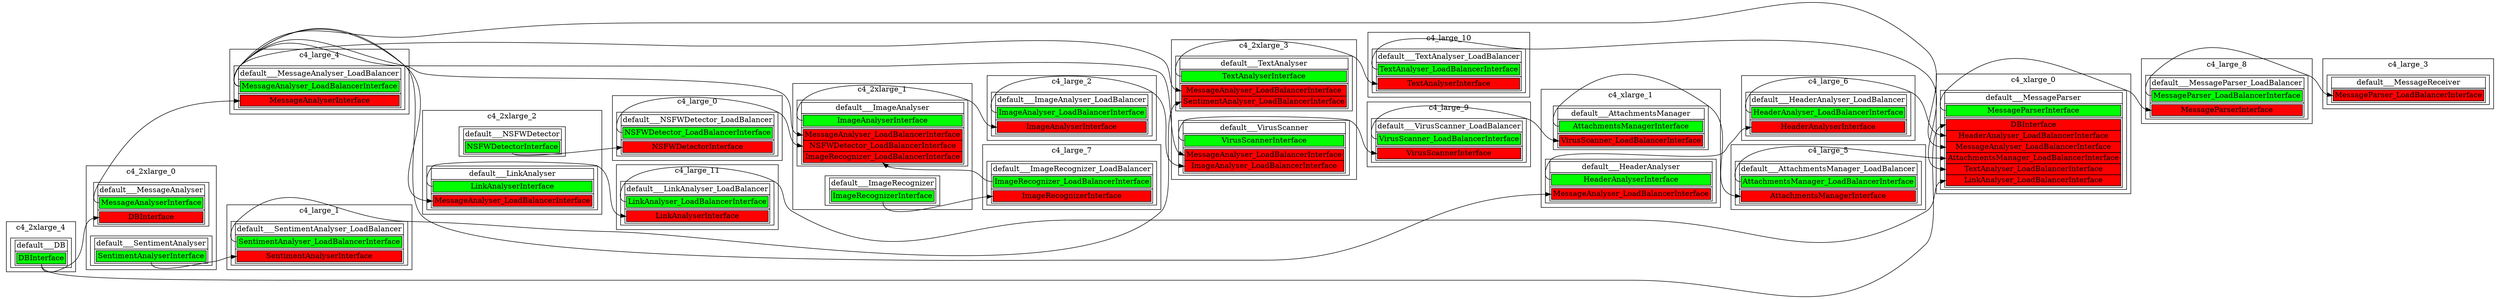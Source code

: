 digraph Configuration {
rankdir=LR;
subgraph cluster_c4_large_5 {
label = "c4_large_5";
comp_10 [shape=box,label=<
<table border="0" cellborder="1" cellspacing="0"><tr><td colspan="2">default___AttachmentsManager_LoadBalancer</td></tr>
<tr><td><table border="0" cellborder="1" cellspacing="0" bgcolor="green">
<tr><td port="prov_AttachmentsManager_LoadBalancerInterface">AttachmentsManager_LoadBalancerInterface</td></tr>
</table></td></tr>
<tr><td><table border="0" cellborder="1" cellspacing="0" bgcolor="red">
<tr><td port="req_AttachmentsManagerInterface">AttachmentsManagerInterface</td></tr>
</table></td></tr>
</table>
>];
}
subgraph cluster_c4_large_10 {
label = "c4_large_10";
comp_5 [shape=box,label=<
<table border="0" cellborder="1" cellspacing="0"><tr><td colspan="2">default___TextAnalyser_LoadBalancer</td></tr>
<tr><td><table border="0" cellborder="1" cellspacing="0" bgcolor="green">
<tr><td port="prov_TextAnalyser_LoadBalancerInterface">TextAnalyser_LoadBalancerInterface</td></tr>
</table></td></tr>
<tr><td><table border="0" cellborder="1" cellspacing="0" bgcolor="red">
<tr><td port="req_TextAnalyserInterface">TextAnalyserInterface</td></tr>
</table></td></tr>
</table>
>];
}
subgraph cluster_c4_xlarge_0 {
label = "c4_xlarge_0";
comp_3 [shape=box,label=<
<table border="0" cellborder="1" cellspacing="0"><tr><td colspan="2">default___MessageParser</td></tr>
<tr><td><table border="0" cellborder="1" cellspacing="0" bgcolor="green">
<tr><td port="prov_MessageParserInterface">MessageParserInterface</td></tr>
</table></td></tr>
<tr><td><table border="0" cellborder="1" cellspacing="0" bgcolor="red">
<tr><td port="req_DBInterface">DBInterface</td></tr>
<tr><td port="req_HeaderAnalyser_LoadBalancerInterface">HeaderAnalyser_LoadBalancerInterface</td></tr>
<tr><td port="req_MessageAnalyser_LoadBalancerInterface">MessageAnalyser_LoadBalancerInterface</td></tr>
<tr><td port="req_AttachmentsManager_LoadBalancerInterface">AttachmentsManager_LoadBalancerInterface</td></tr>
<tr><td port="req_TextAnalyser_LoadBalancerInterface">TextAnalyser_LoadBalancerInterface</td></tr>
<tr><td port="req_LinkAnalyser_LoadBalancerInterface">LinkAnalyser_LoadBalancerInterface</td></tr>
</table></td></tr>
</table>
>];
}
subgraph cluster_c4_large_2 {
label = "c4_large_2";
comp_9 [shape=box,label=<
<table border="0" cellborder="1" cellspacing="0"><tr><td colspan="2">default___ImageAnalyser_LoadBalancer</td></tr>
<tr><td><table border="0" cellborder="1" cellspacing="0" bgcolor="green">
<tr><td port="prov_ImageAnalyser_LoadBalancerInterface">ImageAnalyser_LoadBalancerInterface</td></tr>
</table></td></tr>
<tr><td><table border="0" cellborder="1" cellspacing="0" bgcolor="red">
<tr><td port="req_ImageAnalyserInterface">ImageAnalyserInterface</td></tr>
</table></td></tr>
</table>
>];
}
subgraph cluster_c4_2xlarge_1 {
label = "c4_2xlarge_1";
comp_16 [shape=box,label=<
<table border="0" cellborder="1" cellspacing="0"><tr><td colspan="2">default___ImageRecognizer</td></tr>
<tr><td><table border="0" cellborder="1" cellspacing="0" bgcolor="green">
<tr><td port="prov_ImageRecognizerInterface">ImageRecognizerInterface</td></tr>
</table></td></tr>
</table>
>];
comp_17 [shape=box,label=<
<table border="0" cellborder="1" cellspacing="0"><tr><td colspan="2">default___ImageAnalyser</td></tr>
<tr><td><table border="0" cellborder="1" cellspacing="0" bgcolor="green">
<tr><td port="prov_ImageAnalyserInterface">ImageAnalyserInterface</td></tr>
</table></td></tr>
<tr><td><table border="0" cellborder="1" cellspacing="0" bgcolor="red">
<tr><td port="req_MessageAnalyser_LoadBalancerInterface">MessageAnalyser_LoadBalancerInterface</td></tr>
<tr><td port="req_NSFWDetector_LoadBalancerInterface">NSFWDetector_LoadBalancerInterface</td></tr>
<tr><td port="req_ImageRecognizer_LoadBalancerInterface">ImageRecognizer_LoadBalancerInterface</td></tr>
</table></td></tr>
</table>
>];
}
subgraph cluster_c4_large_6 {
label = "c4_large_6";
comp_13 [shape=box,label=<
<table border="0" cellborder="1" cellspacing="0"><tr><td colspan="2">default___HeaderAnalyser_LoadBalancer</td></tr>
<tr><td><table border="0" cellborder="1" cellspacing="0" bgcolor="green">
<tr><td port="prov_HeaderAnalyser_LoadBalancerInterface">HeaderAnalyser_LoadBalancerInterface</td></tr>
</table></td></tr>
<tr><td><table border="0" cellborder="1" cellspacing="0" bgcolor="red">
<tr><td port="req_HeaderAnalyserInterface">HeaderAnalyserInterface</td></tr>
</table></td></tr>
</table>
>];
}
subgraph cluster_c4_large_11 {
label = "c4_large_11";
comp_4 [shape=box,label=<
<table border="0" cellborder="1" cellspacing="0"><tr><td colspan="2">default___LinkAnalyser_LoadBalancer</td></tr>
<tr><td><table border="0" cellborder="1" cellspacing="0" bgcolor="green">
<tr><td port="prov_LinkAnalyser_LoadBalancerInterface">LinkAnalyser_LoadBalancerInterface</td></tr>
</table></td></tr>
<tr><td><table border="0" cellborder="1" cellspacing="0" bgcolor="red">
<tr><td port="req_LinkAnalyserInterface">LinkAnalyserInterface</td></tr>
</table></td></tr>
</table>
>];
}
subgraph cluster_c4_large_8 {
label = "c4_large_8";
comp_15 [shape=box,label=<
<table border="0" cellborder="1" cellspacing="0"><tr><td colspan="2">default___MessageParser_LoadBalancer</td></tr>
<tr><td><table border="0" cellborder="1" cellspacing="0" bgcolor="green">
<tr><td port="prov_MessageParser_LoadBalancerInterface">MessageParser_LoadBalancerInterface</td></tr>
</table></td></tr>
<tr><td><table border="0" cellborder="1" cellspacing="0" bgcolor="red">
<tr><td port="req_MessageParserInterface">MessageParserInterface</td></tr>
</table></td></tr>
</table>
>];
}
subgraph cluster_c4_large_3 {
label = "c4_large_3";
comp_8 [shape=box,label=<
<table border="0" cellborder="1" cellspacing="0"><tr><td colspan="2">default___MessageReceiver</td></tr>
<tr><td><table border="0" cellborder="1" cellspacing="0" bgcolor="red">
<tr><td port="req_MessageParser_LoadBalancerInterface">MessageParser_LoadBalancerInterface</td></tr>
</table></td></tr>
</table>
>];
}
subgraph cluster_c4_large_7 {
label = "c4_large_7";
comp_12 [shape=box,label=<
<table border="0" cellborder="1" cellspacing="0"><tr><td colspan="2">default___ImageRecognizer_LoadBalancer</td></tr>
<tr><td><table border="0" cellborder="1" cellspacing="0" bgcolor="green">
<tr><td port="prov_ImageRecognizer_LoadBalancerInterface">ImageRecognizer_LoadBalancerInterface</td></tr>
</table></td></tr>
<tr><td><table border="0" cellborder="1" cellspacing="0" bgcolor="red">
<tr><td port="req_ImageRecognizerInterface">ImageRecognizerInterface</td></tr>
</table></td></tr>
</table>
>];
}
subgraph cluster_c4_large_9 {
label = "c4_large_9";
comp_14 [shape=box,label=<
<table border="0" cellborder="1" cellspacing="0"><tr><td colspan="2">default___VirusScanner_LoadBalancer</td></tr>
<tr><td><table border="0" cellborder="1" cellspacing="0" bgcolor="green">
<tr><td port="prov_VirusScanner_LoadBalancerInterface">VirusScanner_LoadBalancerInterface</td></tr>
</table></td></tr>
<tr><td><table border="0" cellborder="1" cellspacing="0" bgcolor="red">
<tr><td port="req_VirusScannerInterface">VirusScannerInterface</td></tr>
</table></td></tr>
</table>
>];
}
subgraph cluster_c4_large_0 {
label = "c4_large_0";
comp_7 [shape=box,label=<
<table border="0" cellborder="1" cellspacing="0"><tr><td colspan="2">default___NSFWDetector_LoadBalancer</td></tr>
<tr><td><table border="0" cellborder="1" cellspacing="0" bgcolor="green">
<tr><td port="prov_NSFWDetector_LoadBalancerInterface">NSFWDetector_LoadBalancerInterface</td></tr>
</table></td></tr>
<tr><td><table border="0" cellborder="1" cellspacing="0" bgcolor="red">
<tr><td port="req_NSFWDetectorInterface">NSFWDetectorInterface</td></tr>
</table></td></tr>
</table>
>];
}
subgraph cluster_c4_2xlarge_2 {
label = "c4_2xlarge_2";
comp_22 [shape=box,label=<
<table border="0" cellborder="1" cellspacing="0"><tr><td colspan="2">default___NSFWDetector</td></tr>
<tr><td><table border="0" cellborder="1" cellspacing="0" bgcolor="green">
<tr><td port="prov_NSFWDetectorInterface">NSFWDetectorInterface</td></tr>
</table></td></tr>
</table>
>];
comp_23 [shape=box,label=<
<table border="0" cellborder="1" cellspacing="0"><tr><td colspan="2">default___LinkAnalyser</td></tr>
<tr><td><table border="0" cellborder="1" cellspacing="0" bgcolor="green">
<tr><td port="prov_LinkAnalyserInterface">LinkAnalyserInterface</td></tr>
</table></td></tr>
<tr><td><table border="0" cellborder="1" cellspacing="0" bgcolor="red">
<tr><td port="req_MessageAnalyser_LoadBalancerInterface">MessageAnalyser_LoadBalancerInterface</td></tr>
</table></td></tr>
</table>
>];
}
subgraph cluster_c4_large_4 {
label = "c4_large_4";
comp_11 [shape=box,label=<
<table border="0" cellborder="1" cellspacing="0"><tr><td colspan="2">default___MessageAnalyser_LoadBalancer</td></tr>
<tr><td><table border="0" cellborder="1" cellspacing="0" bgcolor="green">
<tr><td port="prov_MessageAnalyser_LoadBalancerInterface">MessageAnalyser_LoadBalancerInterface</td></tr>
</table></td></tr>
<tr><td><table border="0" cellborder="1" cellspacing="0" bgcolor="red">
<tr><td port="req_MessageAnalyserInterface">MessageAnalyserInterface</td></tr>
</table></td></tr>
</table>
>];
}
subgraph cluster_c4_2xlarge_4 {
label = "c4_2xlarge_4";
comp_24 [shape=box,label=<
<table border="0" cellborder="1" cellspacing="0"><tr><td colspan="2">default___DB</td></tr>
<tr><td><table border="0" cellborder="1" cellspacing="0" bgcolor="green">
<tr><td port="prov_DBInterface">DBInterface</td></tr>
</table></td></tr>
</table>
>];
}
subgraph cluster_c4_large_1 {
label = "c4_large_1";
comp_6 [shape=box,label=<
<table border="0" cellborder="1" cellspacing="0"><tr><td colspan="2">default___SentimentAnalyser_LoadBalancer</td></tr>
<tr><td><table border="0" cellborder="1" cellspacing="0" bgcolor="green">
<tr><td port="prov_SentimentAnalyser_LoadBalancerInterface">SentimentAnalyser_LoadBalancerInterface</td></tr>
</table></td></tr>
<tr><td><table border="0" cellborder="1" cellspacing="0" bgcolor="red">
<tr><td port="req_SentimentAnalyserInterface">SentimentAnalyserInterface</td></tr>
</table></td></tr>
</table>
>];
}
subgraph cluster_c4_2xlarge_3 {
label = "c4_2xlarge_3";
comp_20 [shape=box,label=<
<table border="0" cellborder="1" cellspacing="0"><tr><td colspan="2">default___TextAnalyser</td></tr>
<tr><td><table border="0" cellborder="1" cellspacing="0" bgcolor="green">
<tr><td port="prov_TextAnalyserInterface">TextAnalyserInterface</td></tr>
</table></td></tr>
<tr><td><table border="0" cellborder="1" cellspacing="0" bgcolor="red">
<tr><td port="req_MessageAnalyser_LoadBalancerInterface">MessageAnalyser_LoadBalancerInterface</td></tr>
<tr><td port="req_SentimentAnalyser_LoadBalancerInterface">SentimentAnalyser_LoadBalancerInterface</td></tr>
</table></td></tr>
</table>
>];
comp_21 [shape=box,label=<
<table border="0" cellborder="1" cellspacing="0"><tr><td colspan="2">default___VirusScanner</td></tr>
<tr><td><table border="0" cellborder="1" cellspacing="0" bgcolor="green">
<tr><td port="prov_VirusScannerInterface">VirusScannerInterface</td></tr>
</table></td></tr>
<tr><td><table border="0" cellborder="1" cellspacing="0" bgcolor="red">
<tr><td port="req_MessageAnalyser_LoadBalancerInterface">MessageAnalyser_LoadBalancerInterface</td></tr>
<tr><td port="req_ImageAnalyser_LoadBalancerInterface">ImageAnalyser_LoadBalancerInterface</td></tr>
</table></td></tr>
</table>
>];
}
subgraph cluster_c4_2xlarge_0 {
label = "c4_2xlarge_0";
comp_18 [shape=box,label=<
<table border="0" cellborder="1" cellspacing="0"><tr><td colspan="2">default___SentimentAnalyser</td></tr>
<tr><td><table border="0" cellborder="1" cellspacing="0" bgcolor="green">
<tr><td port="prov_SentimentAnalyserInterface">SentimentAnalyserInterface</td></tr>
</table></td></tr>
</table>
>];
comp_19 [shape=box,label=<
<table border="0" cellborder="1" cellspacing="0"><tr><td colspan="2">default___MessageAnalyser</td></tr>
<tr><td><table border="0" cellborder="1" cellspacing="0" bgcolor="green">
<tr><td port="prov_MessageAnalyserInterface">MessageAnalyserInterface</td></tr>
</table></td></tr>
<tr><td><table border="0" cellborder="1" cellspacing="0" bgcolor="red">
<tr><td port="req_DBInterface">DBInterface</td></tr>
</table></td></tr>
</table>
>];
}
subgraph cluster_c4_xlarge_1 {
label = "c4_xlarge_1";
comp_1 [shape=box,label=<
<table border="0" cellborder="1" cellspacing="0"><tr><td colspan="2">default___HeaderAnalyser</td></tr>
<tr><td><table border="0" cellborder="1" cellspacing="0" bgcolor="green">
<tr><td port="prov_HeaderAnalyserInterface">HeaderAnalyserInterface</td></tr>
</table></td></tr>
<tr><td><table border="0" cellborder="1" cellspacing="0" bgcolor="red">
<tr><td port="req_MessageAnalyser_LoadBalancerInterface">MessageAnalyser_LoadBalancerInterface</td></tr>
</table></td></tr>
</table>
>];
comp_2 [shape=box,label=<
<table border="0" cellborder="1" cellspacing="0"><tr><td colspan="2">default___AttachmentsManager</td></tr>
<tr><td><table border="0" cellborder="1" cellspacing="0" bgcolor="green">
<tr><td port="prov_AttachmentsManagerInterface">AttachmentsManagerInterface</td></tr>
</table></td></tr>
<tr><td><table border="0" cellborder="1" cellspacing="0" bgcolor="red">
<tr><td port="req_VirusScanner_LoadBalancerInterface">VirusScanner_LoadBalancerInterface</td></tr>
</table></td></tr>
</table>
>];
}
comp_1:prov_HeaderAnalyserInterface -> comp_13:req_HeaderAnalyserInterface
comp_2:prov_AttachmentsManagerInterface -> comp_10:req_AttachmentsManagerInterface
comp_3:prov_MessageParserInterface -> comp_15:req_MessageParserInterface
comp_4:prov_LinkAnalyser_LoadBalancerInterface -> comp_3:req_LinkAnalyser_LoadBalancerInterface
comp_5:prov_TextAnalyser_LoadBalancerInterface -> comp_3:req_TextAnalyser_LoadBalancerInterface
comp_6:prov_SentimentAnalyser_LoadBalancerInterface -> comp_20:req_SentimentAnalyser_LoadBalancerInterface
comp_7:prov_NSFWDetector_LoadBalancerInterface -> comp_17:req_NSFWDetector_LoadBalancerInterface
comp_9:prov_ImageAnalyser_LoadBalancerInterface -> comp_21:req_ImageAnalyser_LoadBalancerInterface
comp_10:prov_AttachmentsManager_LoadBalancerInterface -> comp_3:req_AttachmentsManager_LoadBalancerInterface
comp_11:prov_MessageAnalyser_LoadBalancerInterface -> comp_1:req_MessageAnalyser_LoadBalancerInterface
comp_11:prov_MessageAnalyser_LoadBalancerInterface -> comp_3:req_MessageAnalyser_LoadBalancerInterface
comp_11:prov_MessageAnalyser_LoadBalancerInterface -> comp_17:req_MessageAnalyser_LoadBalancerInterface
comp_11:prov_MessageAnalyser_LoadBalancerInterface -> comp_20:req_MessageAnalyser_LoadBalancerInterface
comp_11:prov_MessageAnalyser_LoadBalancerInterface -> comp_21:req_MessageAnalyser_LoadBalancerInterface
comp_11:prov_MessageAnalyser_LoadBalancerInterface -> comp_23:req_MessageAnalyser_LoadBalancerInterface
comp_12:prov_ImageRecognizer_LoadBalancerInterface -> comp_17:req_ImageRecognizer_LoadBalancerInterface
comp_13:prov_HeaderAnalyser_LoadBalancerInterface -> comp_3:req_HeaderAnalyser_LoadBalancerInterface
comp_14:prov_VirusScanner_LoadBalancerInterface -> comp_2:req_VirusScanner_LoadBalancerInterface
comp_15:prov_MessageParser_LoadBalancerInterface -> comp_8:req_MessageParser_LoadBalancerInterface
comp_16:prov_ImageRecognizerInterface -> comp_12:req_ImageRecognizerInterface
comp_17:prov_ImageAnalyserInterface -> comp_9:req_ImageAnalyserInterface
comp_18:prov_SentimentAnalyserInterface -> comp_6:req_SentimentAnalyserInterface
comp_19:prov_MessageAnalyserInterface -> comp_11:req_MessageAnalyserInterface
comp_20:prov_TextAnalyserInterface -> comp_5:req_TextAnalyserInterface
comp_21:prov_VirusScannerInterface -> comp_14:req_VirusScannerInterface
comp_22:prov_NSFWDetectorInterface -> comp_7:req_NSFWDetectorInterface
comp_23:prov_LinkAnalyserInterface -> comp_4:req_LinkAnalyserInterface
comp_24:prov_DBInterface -> comp_3:req_DBInterface
comp_24:prov_DBInterface -> comp_19:req_DBInterface
}

